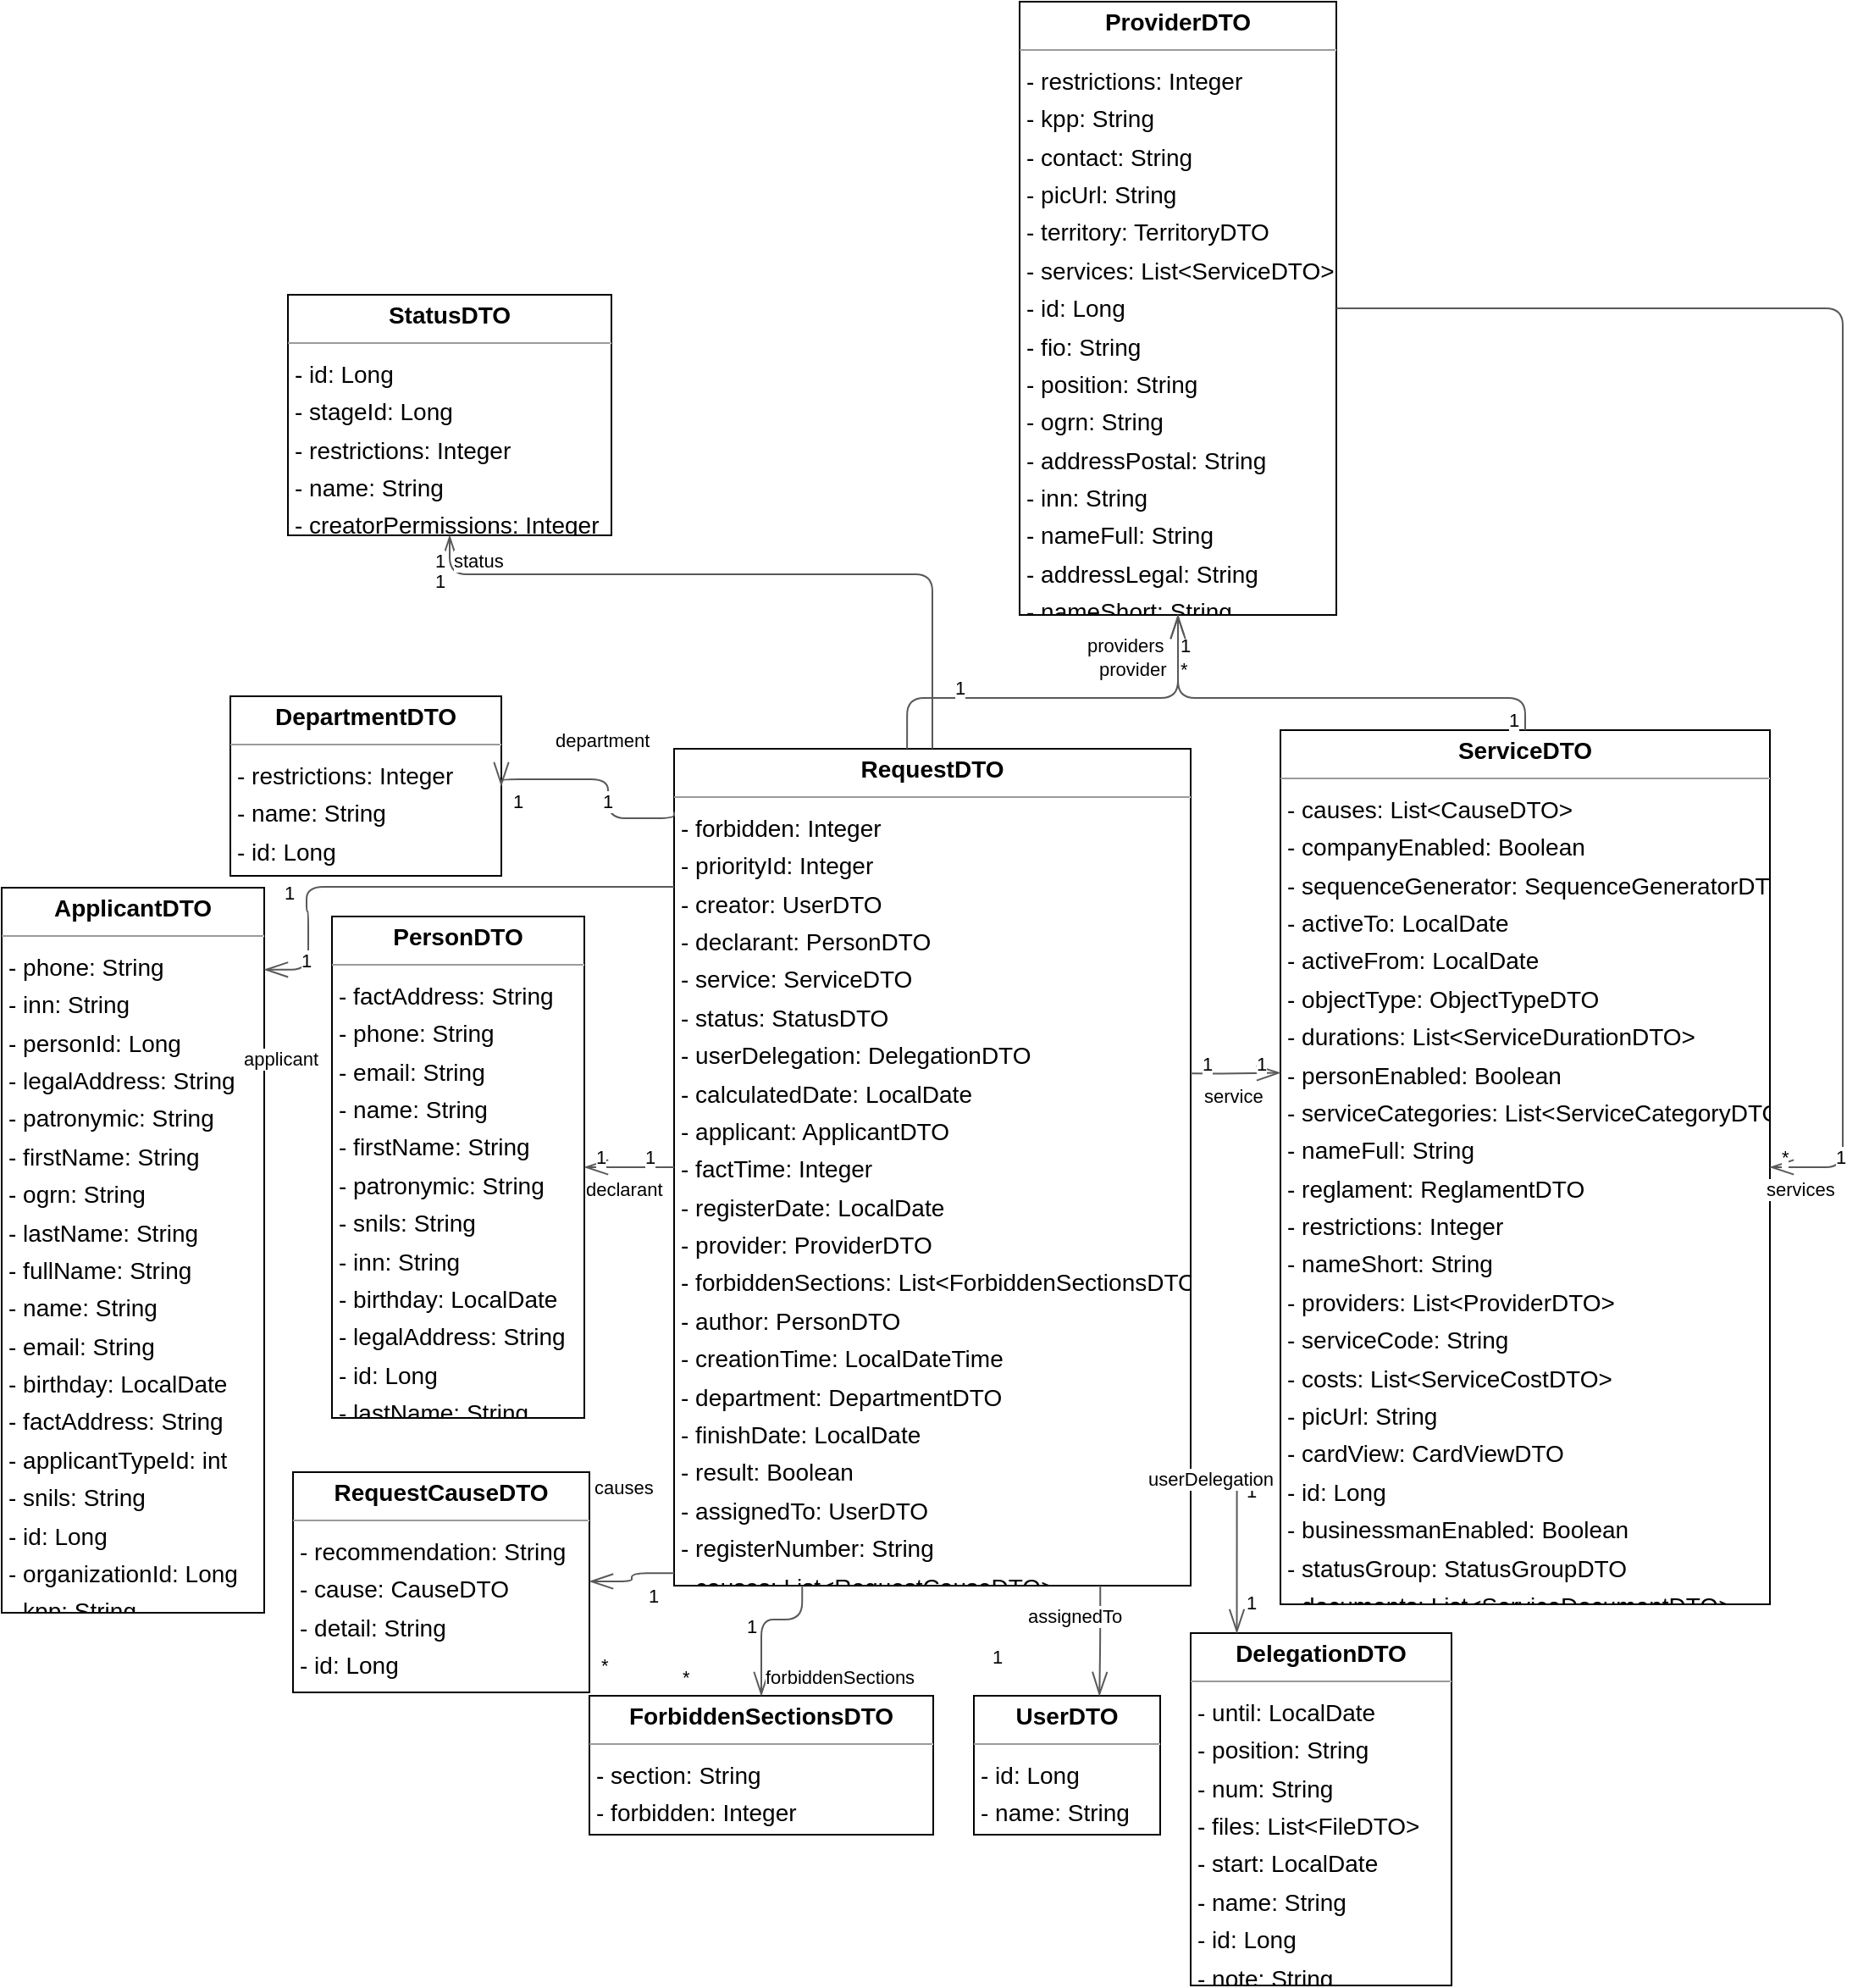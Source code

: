 <mxGraphModel dx="0" dy="0" grid="1" gridSize="10" guides="1" tooltips="1" connect="1" arrows="1" fold="1" page="0" pageScale="1" background="none" math="0" shadow="0">
  <root>
    <mxCell id="0" />
    <mxCell id="1" parent="0" />
    <mxCell id="node6" parent="1" vertex="1" value="&lt;p style=&quot;margin:0px;margin-top:4px;text-align:center;&quot;&gt;&lt;b&gt;ApplicantDTO&lt;/b&gt;&lt;/p&gt;&lt;hr size=&quot;1&quot;/&gt;&lt;p style=&quot;margin:0 0 0 4px;line-height:1.6;&quot;&gt;- phone: String&lt;br/&gt;- inn: String&lt;br/&gt;- personId: Long&lt;br/&gt;- legalAddress: String&lt;br/&gt;- patronymic: String&lt;br/&gt;- firstName: String&lt;br/&gt;- ogrn: String&lt;br/&gt;- lastName: String&lt;br/&gt;- fullName: String&lt;br/&gt;- name: String&lt;br/&gt;- email: String&lt;br/&gt;- birthday: LocalDate&lt;br/&gt;- factAddress: String&lt;br/&gt;- applicantTypeId: int&lt;br/&gt;- snils: String&lt;br/&gt;- id: Long&lt;br/&gt;- organizationId: Long&lt;br/&gt;- kpp: String&lt;/p&gt;" style="verticalAlign=top;align=left;overflow=fill;fontSize=14;fontFamily=Helvetica;html=1;rounded=0;shadow=0;comic=0;labelBackgroundColor=none;strokeWidth=1;">
      <mxGeometry x="-120" y="16" width="155" height="428" as="geometry" />
    </mxCell>
    <mxCell id="node5" parent="1" vertex="1" value="&lt;p style=&quot;margin:0px;margin-top:4px;text-align:center;&quot;&gt;&lt;b&gt;DelegationDTO&lt;/b&gt;&lt;/p&gt;&lt;hr size=&quot;1&quot;/&gt;&lt;p style=&quot;margin:0 0 0 4px;line-height:1.6;&quot;&gt;- until: LocalDate&lt;br/&gt;- position: String&lt;br/&gt;- num: String&lt;br/&gt;- files: List&amp;lt;FileDTO&amp;gt;&lt;br/&gt;- start: LocalDate&lt;br/&gt;- name: String&lt;br/&gt;- id: Long&lt;br/&gt;- note: String&lt;/p&gt;" style="verticalAlign=top;align=left;overflow=fill;fontSize=14;fontFamily=Helvetica;html=1;rounded=0;shadow=0;comic=0;labelBackgroundColor=none;strokeWidth=1;">
      <mxGeometry x="582" y="456" width="154" height="208" as="geometry" />
    </mxCell>
    <mxCell id="node9" parent="1" vertex="1" value="&lt;p style=&quot;margin:0px;margin-top:4px;text-align:center;&quot;&gt;&lt;b&gt;DepartmentDTO&lt;/b&gt;&lt;/p&gt;&lt;hr size=&quot;1&quot;/&gt;&lt;p style=&quot;margin:0 0 0 4px;line-height:1.6;&quot;&gt;- restrictions: Integer&lt;br/&gt;- name: String&lt;br/&gt;- id: Long&lt;/p&gt;" style="verticalAlign=top;align=left;overflow=fill;fontSize=14;fontFamily=Helvetica;html=1;rounded=0;shadow=0;comic=0;labelBackgroundColor=none;strokeWidth=1;">
      <mxGeometry x="15" y="-97" width="160" height="106" as="geometry" />
    </mxCell>
    <mxCell id="node8" parent="1" vertex="1" value="&lt;p style=&quot;margin:0px;margin-top:4px;text-align:center;&quot;&gt;&lt;b&gt;ForbiddenSectionsDTO&lt;/b&gt;&lt;/p&gt;&lt;hr size=&quot;1&quot;/&gt;&lt;p style=&quot;margin:0 0 0 4px;line-height:1.6;&quot;&gt;- section: String&lt;br/&gt;- forbidden: Integer&lt;/p&gt;" style="verticalAlign=top;align=left;overflow=fill;fontSize=14;fontFamily=Helvetica;html=1;rounded=0;shadow=0;comic=0;labelBackgroundColor=none;strokeWidth=1;">
      <mxGeometry x="227" y="493" width="203" height="82" as="geometry" />
    </mxCell>
    <mxCell id="node2" parent="1" vertex="1" value="&lt;p style=&quot;margin:0px;margin-top:4px;text-align:center;&quot;&gt;&lt;b&gt;PersonDTO&lt;/b&gt;&lt;/p&gt;&lt;hr size=&quot;1&quot;/&gt;&lt;p style=&quot;margin:0 0 0 4px;line-height:1.6;&quot;&gt;- factAddress: String&lt;br/&gt;- phone: String&lt;br/&gt;- email: String&lt;br/&gt;- name: String&lt;br/&gt;- firstName: String&lt;br/&gt;- patronymic: String&lt;br/&gt;- snils: String&lt;br/&gt;- inn: String&lt;br/&gt;- birthday: LocalDate&lt;br/&gt;- legalAddress: String&lt;br/&gt;- id: Long&lt;br/&gt;- lastName: String&lt;/p&gt;" style="verticalAlign=top;align=left;overflow=fill;fontSize=14;fontFamily=Helvetica;html=1;rounded=0;shadow=0;comic=0;labelBackgroundColor=none;strokeWidth=1;">
      <mxGeometry x="75" y="33" width="149" height="296" as="geometry" />
    </mxCell>
    <mxCell id="node7" parent="1" vertex="1" value="&lt;p style=&quot;margin:0px;margin-top:4px;text-align:center;&quot;&gt;&lt;b&gt;ProviderDTO&lt;/b&gt;&lt;/p&gt;&lt;hr size=&quot;1&quot;/&gt;&lt;p style=&quot;margin:0 0 0 4px;line-height:1.6;&quot;&gt;- restrictions: Integer&lt;br/&gt;- kpp: String&lt;br/&gt;- contact: String&lt;br/&gt;- picUrl: String&lt;br/&gt;- territory: TerritoryDTO&lt;br/&gt;- services: List&amp;lt;ServiceDTO&amp;gt;&lt;br/&gt;- id: Long&lt;br/&gt;- fio: String&lt;br/&gt;- position: String&lt;br/&gt;- ogrn: String&lt;br/&gt;- addressPostal: String&lt;br/&gt;- inn: String&lt;br/&gt;- nameFull: String&lt;br/&gt;- addressLegal: String&lt;br/&gt;- nameShort: String&lt;/p&gt;" style="verticalAlign=top;align=left;overflow=fill;fontSize=14;fontFamily=Helvetica;html=1;rounded=0;shadow=0;comic=0;labelBackgroundColor=none;strokeWidth=1;">
      <mxGeometry x="481" y="-507" width="187" height="362" as="geometry" />
    </mxCell>
    <mxCell id="node10" parent="1" vertex="1" value="&lt;p style=&quot;margin:0px;margin-top:4px;text-align:center;&quot;&gt;&lt;b&gt;RequestCauseDTO&lt;/b&gt;&lt;/p&gt;&lt;hr size=&quot;1&quot;/&gt;&lt;p style=&quot;margin:0 0 0 4px;line-height:1.6;&quot;&gt;- recommendation: String&lt;br/&gt;- cause: CauseDTO&lt;br/&gt;- detail: String&lt;br/&gt;- id: Long&lt;/p&gt;" style="verticalAlign=top;align=left;overflow=fill;fontSize=14;fontFamily=Helvetica;html=1;rounded=0;shadow=0;comic=0;labelBackgroundColor=none;strokeWidth=1;">
      <mxGeometry x="52" y="361" width="175" height="130" as="geometry" />
    </mxCell>
    <mxCell id="node0" parent="1" vertex="1" value="&lt;p style=&quot;margin:0px;margin-top:4px;text-align:center;&quot;&gt;&lt;b&gt;RequestDTO&lt;/b&gt;&lt;/p&gt;&lt;hr size=&quot;1&quot;/&gt;&lt;p style=&quot;margin:0 0 0 4px;line-height:1.6;&quot;&gt;- forbidden: Integer&lt;br/&gt;- priorityId: Integer&lt;br/&gt;- creator: UserDTO&lt;br/&gt;- declarant: PersonDTO&lt;br/&gt;- service: ServiceDTO&lt;br/&gt;- status: StatusDTO&lt;br/&gt;- userDelegation: DelegationDTO&lt;br/&gt;- calculatedDate: LocalDate&lt;br/&gt;- applicant: ApplicantDTO&lt;br/&gt;- factTime: Integer&lt;br/&gt;- registerDate: LocalDate&lt;br/&gt;- provider: ProviderDTO&lt;br/&gt;- forbiddenSections: List&amp;lt;ForbiddenSectionsDTO&amp;gt;&lt;br/&gt;- author: PersonDTO&lt;br/&gt;- creationTime: LocalDateTime&lt;br/&gt;- department: DepartmentDTO&lt;br/&gt;- finishDate: LocalDate&lt;br/&gt;- result: Boolean&lt;br/&gt;- assignedTo: UserDTO&lt;br/&gt;- registerNumber: String&lt;br/&gt;- causes: List&amp;lt;RequestCauseDTO&amp;gt;&lt;/p&gt;" style="verticalAlign=top;align=left;overflow=fill;fontSize=14;fontFamily=Helvetica;html=1;rounded=0;shadow=0;comic=0;labelBackgroundColor=none;strokeWidth=1;">
      <mxGeometry x="277" y="-66" width="305" height="494" as="geometry" />
    </mxCell>
    <mxCell id="node3" parent="1" vertex="1" value="&lt;p style=&quot;margin:0px;margin-top:4px;text-align:center;&quot;&gt;&lt;b&gt;ServiceDTO&lt;/b&gt;&lt;/p&gt;&lt;hr size=&quot;1&quot;/&gt;&lt;p style=&quot;margin:0 0 0 4px;line-height:1.6;&quot;&gt;- causes: List&amp;lt;CauseDTO&amp;gt;&lt;br/&gt;- companyEnabled: Boolean&lt;br/&gt;- sequenceGenerator: SequenceGeneratorDTO&lt;br/&gt;- activeTo: LocalDate&lt;br/&gt;- activeFrom: LocalDate&lt;br/&gt;- objectType: ObjectTypeDTO&lt;br/&gt;- durations: List&amp;lt;ServiceDurationDTO&amp;gt;&lt;br/&gt;- personEnabled: Boolean&lt;br/&gt;- serviceCategories: List&amp;lt;ServiceCategoryDTO&amp;gt;&lt;br/&gt;- nameFull: String&lt;br/&gt;- reglament: ReglamentDTO&lt;br/&gt;- restrictions: Integer&lt;br/&gt;- nameShort: String&lt;br/&gt;- providers: List&amp;lt;ProviderDTO&amp;gt;&lt;br/&gt;- serviceCode: String&lt;br/&gt;- costs: List&amp;lt;ServiceCostDTO&amp;gt;&lt;br/&gt;- picUrl: String&lt;br/&gt;- cardView: CardViewDTO&lt;br/&gt;- id: Long&lt;br/&gt;- businessmanEnabled: Boolean&lt;br/&gt;- statusGroup: StatusGroupDTO&lt;br/&gt;- documents: List&amp;lt;ServiceDocumentDTO&amp;gt;&lt;/p&gt;" style="verticalAlign=top;align=left;overflow=fill;fontSize=14;fontFamily=Helvetica;html=1;rounded=0;shadow=0;comic=0;labelBackgroundColor=none;strokeWidth=1;">
      <mxGeometry x="635" y="-77" width="289" height="516" as="geometry" />
    </mxCell>
    <mxCell id="node4" parent="1" vertex="1" value="&lt;p style=&quot;margin:0px;margin-top:4px;text-align:center;&quot;&gt;&lt;b&gt;StatusDTO&lt;/b&gt;&lt;/p&gt;&lt;hr size=&quot;1&quot;/&gt;&lt;p style=&quot;margin:0 0 0 4px;line-height:1.6;&quot;&gt;- id: Long&lt;br/&gt;- stageId: Long&lt;br/&gt;- restrictions: Integer&lt;br/&gt;- name: String&lt;br/&gt;- creatorPermissions: Integer&lt;/p&gt;" style="verticalAlign=top;align=left;overflow=fill;fontSize=14;fontFamily=Helvetica;html=1;rounded=0;shadow=0;comic=0;labelBackgroundColor=none;strokeWidth=1;">
      <mxGeometry x="49" y="-334" width="191" height="142" as="geometry" />
    </mxCell>
    <mxCell id="node1" parent="1" vertex="1" value="&lt;p style=&quot;margin:0px;margin-top:4px;text-align:center;&quot;&gt;&lt;b&gt;UserDTO&lt;/b&gt;&lt;/p&gt;&lt;hr size=&quot;1&quot;/&gt;&lt;p style=&quot;margin:0 0 0 4px;line-height:1.6;&quot;&gt;- id: Long&lt;br/&gt;- name: String&lt;/p&gt;" style="verticalAlign=top;align=left;overflow=fill;fontSize=14;fontFamily=Helvetica;html=1;rounded=0;shadow=0;comic=0;labelBackgroundColor=none;strokeWidth=1;">
      <mxGeometry x="454" y="493" width="110" height="82" as="geometry" />
    </mxCell>
    <mxCell id="edge8" edge="1" value="" parent="1" source="node7" target="node3" style="html=1;rounded=1;edgeStyle=orthogonalEdgeStyle;dashed=0;startArrow=diamondThinstartSize=12;endArrow=openThin;endSize=12;strokeColor=#595959;exitX=1.000;exitY=0.500;exitDx=0;exitDy=0;entryX=1.000;entryY=0.500;entryDx=0;entryDy=0;">
      <mxGeometry width="50" height="50" relative="1" as="geometry">
        <Array as="points">
          <mxPoint x="967" y="-326" />
          <mxPoint x="967" y="181" />
        </Array>
      </mxGeometry>
    </mxCell>
    <mxCell id="label48" parent="edge8" vertex="1" connectable="0" value="1" style="edgeLabel;resizable=0;html=1;align=left;verticalAlign=top;strokeColor=default;">
      <mxGeometry x="961" y="162" as="geometry" />
    </mxCell>
    <mxCell id="label52" parent="edge8" vertex="1" connectable="0" value="*" style="edgeLabel;resizable=0;html=1;align=left;verticalAlign=top;strokeColor=default;">
      <mxGeometry x="929" y="162" as="geometry" />
    </mxCell>
    <mxCell id="label53" parent="edge8" vertex="1" connectable="0" value="services" style="edgeLabel;resizable=0;html=1;align=left;verticalAlign=top;strokeColor=default;">
      <mxGeometry x="920" y="181" as="geometry" />
    </mxCell>
    <mxCell id="edge5" edge="1" value="" parent="1" source="node0" target="node6" style="html=1;rounded=1;edgeStyle=orthogonalEdgeStyle;dashed=0;startArrow=diamondThinstartSize=12;endArrow=openThin;endSize=12;strokeColor=#595959;exitX=0.000;exitY=0.165;exitDx=0;exitDy=0;entryX=1.000;entryY=0.113;entryDx=0;entryDy=0;">
      <mxGeometry width="50" height="50" relative="1" as="geometry">
        <Array as="points">
          <mxPoint x="60" y="16" />
          <mxPoint x="60" y="30" />
          <mxPoint x="61" y="30" />
          <mxPoint x="61" y="64" />
        </Array>
      </mxGeometry>
    </mxCell>
    <mxCell id="label30" parent="edge5" vertex="1" connectable="0" value="1" style="edgeLabel;resizable=0;html=1;align=left;verticalAlign=top;strokeColor=default;">
      <mxGeometry x="55" y="46" as="geometry" />
    </mxCell>
    <mxCell id="label34" parent="edge5" vertex="1" connectable="0" value="1" style="edgeLabel;resizable=0;html=1;align=left;verticalAlign=top;strokeColor=default;">
      <mxGeometry x="45" y="6" as="geometry" />
    </mxCell>
    <mxCell id="label35" parent="edge5" vertex="1" connectable="0" value="applicant" style="edgeLabel;resizable=0;html=1;align=left;verticalAlign=top;strokeColor=default;">
      <mxGeometry x="21" y="104" as="geometry" />
    </mxCell>
    <mxCell id="edge4" edge="1" value="" parent="1" source="node0" target="node5" style="html=1;rounded=1;edgeStyle=orthogonalEdgeStyle;dashed=0;startArrow=diamondThinstartSize=12;endArrow=openThin;endSize=12;strokeColor=#595959;exitX=1.000;exitY=0.864;exitDx=0;exitDy=0;entryX=0.177;entryY=0.000;entryDx=0;entryDy=0;">
      <mxGeometry width="50" height="50" relative="1" as="geometry">
        <Array as="points">
          <mxPoint x="609" y="361" />
        </Array>
      </mxGeometry>
    </mxCell>
    <mxCell id="label24" parent="edge4" vertex="1" connectable="0" value="1" style="edgeLabel;resizable=0;html=1;align=left;verticalAlign=top;strokeColor=default;">
      <mxGeometry x="613" y="359" as="geometry" />
    </mxCell>
    <mxCell id="label28" parent="edge4" vertex="1" connectable="0" value="1" style="edgeLabel;resizable=0;html=1;align=left;verticalAlign=top;strokeColor=default;">
      <mxGeometry x="613" y="425" as="geometry" />
    </mxCell>
    <mxCell id="label29" parent="edge4" vertex="1" connectable="0" value="userDelegation" style="edgeLabel;resizable=0;html=1;align=left;verticalAlign=top;strokeColor=default;">
      <mxGeometry x="555" y="352" as="geometry" />
    </mxCell>
    <mxCell id="edge10" edge="1" value="" parent="1" source="node0" target="node9" style="html=1;rounded=1;edgeStyle=orthogonalEdgeStyle;dashed=0;startArrow=diamondThinstartSize=12;endArrow=openThin;endSize=12;strokeColor=#595959;exitX=0.009;exitY=0.083;exitDx=0;exitDy=0;entryX=1.000;entryY=0.500;entryDx=0;entryDy=0;">
      <mxGeometry width="50" height="50" relative="1" as="geometry">
        <Array as="points">
          <mxPoint x="238" y="-25" />
          <mxPoint x="238" y="-48" />
        </Array>
      </mxGeometry>
    </mxCell>
    <mxCell id="label60" parent="edge10" vertex="1" connectable="0" value="1" style="edgeLabel;resizable=0;html=1;align=left;verticalAlign=top;strokeColor=default;">
      <mxGeometry x="233" y="-48" as="geometry" />
    </mxCell>
    <mxCell id="label64" parent="edge10" vertex="1" connectable="0" value="1" style="edgeLabel;resizable=0;html=1;align=left;verticalAlign=top;strokeColor=default;">
      <mxGeometry x="180" y="-48" as="geometry" />
    </mxCell>
    <mxCell id="label65" parent="edge10" vertex="1" connectable="0" value="department" style="edgeLabel;resizable=0;html=1;align=left;verticalAlign=top;strokeColor=default;">
      <mxGeometry x="205" y="-84" as="geometry" />
    </mxCell>
    <mxCell id="edge9" edge="1" value="" parent="1" source="node0" target="node8" style="html=1;rounded=1;edgeStyle=orthogonalEdgeStyle;dashed=0;startArrow=diamondThinstartSize=12;endArrow=openThin;endSize=12;strokeColor=#595959;exitX=0.248;exitY=1.000;exitDx=0;exitDy=0;entryX=0.500;entryY=0.001;entryDx=0;entryDy=0;">
      <mxGeometry width="50" height="50" relative="1" as="geometry">
        <Array as="points">
          <mxPoint x="352" y="448" />
          <mxPoint x="329" y="448" />
        </Array>
      </mxGeometry>
    </mxCell>
    <mxCell id="label54" parent="edge9" vertex="1" connectable="0" value="1" style="edgeLabel;resizable=0;html=1;align=left;verticalAlign=top;strokeColor=default;">
      <mxGeometry x="318" y="439" as="geometry" />
    </mxCell>
    <mxCell id="label58" parent="edge9" vertex="1" connectable="0" value="*" style="edgeLabel;resizable=0;html=1;align=left;verticalAlign=top;strokeColor=default;">
      <mxGeometry x="280" y="469" as="geometry" />
    </mxCell>
    <mxCell id="label59" parent="edge9" vertex="1" connectable="0" value="forbiddenSections" style="edgeLabel;resizable=0;html=1;align=left;verticalAlign=top;strokeColor=default;">
      <mxGeometry x="329" y="469" as="geometry" />
    </mxCell>
    <mxCell id="edge1" edge="1" value="" parent="1" source="node0" target="node2" style="html=1;rounded=1;edgeStyle=orthogonalEdgeStyle;dashed=0;startArrow=diamondThinstartSize=12;endArrow=openThin;endSize=12;strokeColor=#595959;exitX=0.000;exitY=0.500;exitDx=0;exitDy=0;entryX=1.000;entryY=0.500;entryDx=0;entryDy=0;">
      <mxGeometry width="50" height="50" relative="1" as="geometry">
        <Array as="points" />
      </mxGeometry>
    </mxCell>
    <mxCell id="label6" parent="edge1" vertex="1" connectable="0" value="1" style="edgeLabel;resizable=0;html=1;align=left;verticalAlign=top;strokeColor=default;">
      <mxGeometry x="258" y="162" as="geometry" />
    </mxCell>
    <mxCell id="label10" parent="edge1" vertex="1" connectable="0" value="1" style="edgeLabel;resizable=0;html=1;align=left;verticalAlign=top;strokeColor=default;">
      <mxGeometry x="229" y="162" as="geometry" />
    </mxCell>
    <mxCell id="label11" parent="edge1" vertex="1" connectable="0" value="declarant" style="edgeLabel;resizable=0;html=1;align=left;verticalAlign=top;strokeColor=default;">
      <mxGeometry x="223" y="181" as="geometry" />
    </mxCell>
    <mxCell id="edge7" edge="1" value="" parent="1" source="node0" target="node7" style="html=1;rounded=1;edgeStyle=orthogonalEdgeStyle;dashed=0;startArrow=diamondThinstartSize=12;endArrow=openThin;endSize=12;strokeColor=#595959;exitX=0.451;exitY=0.000;exitDx=0;exitDy=0;entryX=0.500;entryY=1.000;entryDx=0;entryDy=0;">
      <mxGeometry width="50" height="50" relative="1" as="geometry">
        <Array as="points">
          <mxPoint x="414" y="-96" />
          <mxPoint x="574" y="-96" />
        </Array>
      </mxGeometry>
    </mxCell>
    <mxCell id="label42" parent="edge7" vertex="1" connectable="0" value="1" style="edgeLabel;resizable=0;html=1;align=left;verticalAlign=top;strokeColor=default;">
      <mxGeometry x="441" y="-115" as="geometry" />
    </mxCell>
    <mxCell id="label46" parent="edge7" vertex="1" connectable="0" value="1" style="edgeLabel;resizable=0;html=1;align=left;verticalAlign=top;strokeColor=default;">
      <mxGeometry x="574" y="-140" as="geometry" />
    </mxCell>
    <mxCell id="label47" parent="edge7" vertex="1" connectable="0" value="provider" style="edgeLabel;resizable=0;html=1;align=left;verticalAlign=top;strokeColor=default;">
      <mxGeometry x="526" y="-126" as="geometry" />
    </mxCell>
    <mxCell id="edge11" edge="1" value="" parent="1" source="node0" target="node10" style="html=1;rounded=1;edgeStyle=orthogonalEdgeStyle;dashed=0;startArrow=diamondThinstartSize=12;endArrow=openThin;endSize=12;strokeColor=#595959;exitX=0.000;exitY=0.985;exitDx=0;exitDy=0;entryX=1.000;entryY=0.496;entryDx=0;entryDy=0;">
      <mxGeometry width="50" height="50" relative="1" as="geometry">
        <Array as="points" />
      </mxGeometry>
    </mxCell>
    <mxCell id="label66" parent="edge11" vertex="1" connectable="0" value="1" style="edgeLabel;resizable=0;html=1;align=left;verticalAlign=top;strokeColor=default;">
      <mxGeometry x="260" y="421" as="geometry" />
    </mxCell>
    <mxCell id="label70" parent="edge11" vertex="1" connectable="0" value="*" style="edgeLabel;resizable=0;html=1;align=left;verticalAlign=top;strokeColor=default;">
      <mxGeometry x="232" y="462" as="geometry" />
    </mxCell>
    <mxCell id="label71" parent="edge11" vertex="1" connectable="0" value="causes" style="edgeLabel;resizable=0;html=1;align=left;verticalAlign=top;strokeColor=default;">
      <mxGeometry x="228" y="357" as="geometry" />
    </mxCell>
    <mxCell id="edge2" edge="1" value="" parent="1" source="node0" target="node3" style="html=1;rounded=1;edgeStyle=orthogonalEdgeStyle;dashed=0;startArrow=diamondThinstartSize=12;endArrow=openThin;endSize=12;strokeColor=#595959;exitX=1.000;exitY=0.388;exitDx=0;exitDy=0;entryX=0.000;entryY=0.392;entryDx=0;entryDy=0;">
      <mxGeometry width="50" height="50" relative="1" as="geometry">
        <Array as="points" />
      </mxGeometry>
    </mxCell>
    <mxCell id="label12" parent="edge2" vertex="1" connectable="0" value="1" style="edgeLabel;resizable=0;html=1;align=left;verticalAlign=top;strokeColor=default;">
      <mxGeometry x="587" y="107" as="geometry" />
    </mxCell>
    <mxCell id="label16" parent="edge2" vertex="1" connectable="0" value="1" style="edgeLabel;resizable=0;html=1;align=left;verticalAlign=top;strokeColor=default;">
      <mxGeometry x="619" y="107" as="geometry" />
    </mxCell>
    <mxCell id="label17" parent="edge2" vertex="1" connectable="0" value="service" style="edgeLabel;resizable=0;html=1;align=left;verticalAlign=top;strokeColor=default;">
      <mxGeometry x="588" y="126" as="geometry" />
    </mxCell>
    <mxCell id="edge3" edge="1" value="" parent="1" source="node0" target="node4" style="html=1;rounded=1;edgeStyle=orthogonalEdgeStyle;dashed=0;startArrow=diamondThinstartSize=12;endArrow=openThin;endSize=12;strokeColor=#595959;exitX=0.500;exitY=0.000;exitDx=0;exitDy=0;entryX=0.500;entryY=1.000;entryDx=0;entryDy=0;">
      <mxGeometry width="50" height="50" relative="1" as="geometry">
        <Array as="points">
          <mxPoint x="429" y="-169" />
          <mxPoint x="145" y="-169" />
        </Array>
      </mxGeometry>
    </mxCell>
    <mxCell id="label18" parent="edge3" vertex="1" connectable="0" value="1" style="edgeLabel;resizable=0;html=1;align=left;verticalAlign=top;strokeColor=default;">
      <mxGeometry x="134" y="-178" as="geometry" />
    </mxCell>
    <mxCell id="label22" parent="edge3" vertex="1" connectable="0" value="1" style="edgeLabel;resizable=0;html=1;align=left;verticalAlign=top;strokeColor=default;">
      <mxGeometry x="134" y="-190" as="geometry" />
    </mxCell>
    <mxCell id="label23" parent="edge3" vertex="1" connectable="0" value="status" style="edgeLabel;resizable=0;html=1;align=left;verticalAlign=top;strokeColor=default;">
      <mxGeometry x="145" y="-190" as="geometry" />
    </mxCell>
    <mxCell id="edge0" edge="1" value="" parent="1" source="node0" target="node1" style="html=1;rounded=1;edgeStyle=orthogonalEdgeStyle;dashed=0;startArrow=diamondThinstartSize=12;endArrow=openThin;endSize=12;strokeColor=#595959;exitX=0.825;exitY=1.000;exitDx=0;exitDy=0;entryX=0.674;entryY=0.000;entryDx=0;entryDy=0;">
      <mxGeometry width="50" height="50" relative="1" as="geometry">
        <Array as="points" />
      </mxGeometry>
    </mxCell>
    <mxCell id="label0" parent="edge0" vertex="1" connectable="0" value="1" style="edgeLabel;resizable=0;html=1;align=left;verticalAlign=top;strokeColor=default;">
      <mxGeometry x="532" y="433" as="geometry" />
    </mxCell>
    <mxCell id="label4" parent="edge0" vertex="1" connectable="0" value="1" style="edgeLabel;resizable=0;html=1;align=left;verticalAlign=top;strokeColor=default;">
      <mxGeometry x="463" y="457" as="geometry" />
    </mxCell>
    <mxCell id="label5" parent="edge0" vertex="1" connectable="0" value="assignedTo" style="edgeLabel;resizable=0;html=1;align=left;verticalAlign=top;strokeColor=default;">
      <mxGeometry x="484" y="433" as="geometry" />
    </mxCell>
    <mxCell id="edge6" edge="1" value="" parent="1" source="node3" target="node7" style="html=1;rounded=1;edgeStyle=orthogonalEdgeStyle;dashed=0;startArrow=diamondThinstartSize=12;endArrow=openThin;endSize=12;strokeColor=#595959;exitX=0.500;exitY=0.000;exitDx=0;exitDy=0;entryX=0.500;entryY=1.000;entryDx=0;entryDy=0;">
      <mxGeometry width="50" height="50" relative="1" as="geometry">
        <Array as="points">
          <mxPoint x="779" y="-96" />
          <mxPoint x="574" y="-96" />
        </Array>
      </mxGeometry>
    </mxCell>
    <mxCell id="label36" parent="edge6" vertex="1" connectable="0" value="1" style="edgeLabel;resizable=0;html=1;align=left;verticalAlign=top;strokeColor=default;">
      <mxGeometry x="768" y="-96" as="geometry" />
    </mxCell>
    <mxCell id="label40" parent="edge6" vertex="1" connectable="0" value="*" style="edgeLabel;resizable=0;html=1;align=left;verticalAlign=top;strokeColor=default;">
      <mxGeometry x="574" y="-126" as="geometry" />
    </mxCell>
    <mxCell id="label41" parent="edge6" vertex="1" connectable="0" value="providers" style="edgeLabel;resizable=0;html=1;align=left;verticalAlign=top;strokeColor=default;">
      <mxGeometry x="519" y="-140" as="geometry" />
    </mxCell>
  </root>
</mxGraphModel>